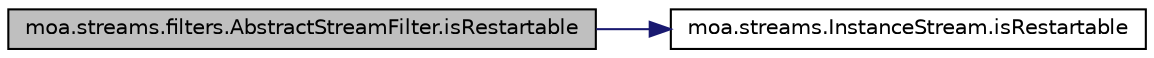 digraph G
{
  edge [fontname="Helvetica",fontsize="10",labelfontname="Helvetica",labelfontsize="10"];
  node [fontname="Helvetica",fontsize="10",shape=record];
  rankdir=LR;
  Node1 [label="moa.streams.filters.AbstractStreamFilter.isRestartable",height=0.2,width=0.4,color="black", fillcolor="grey75", style="filled" fontcolor="black"];
  Node1 -> Node2 [color="midnightblue",fontsize="10",style="solid",fontname="Helvetica"];
  Node2 [label="moa.streams.InstanceStream.isRestartable",height=0.2,width=0.4,color="black", fillcolor="white", style="filled",URL="$interfacemoa_1_1streams_1_1InstanceStream.html#a95411d74002d5a448058876251534b8b",tooltip="Gets whether this stream can restart."];
}
